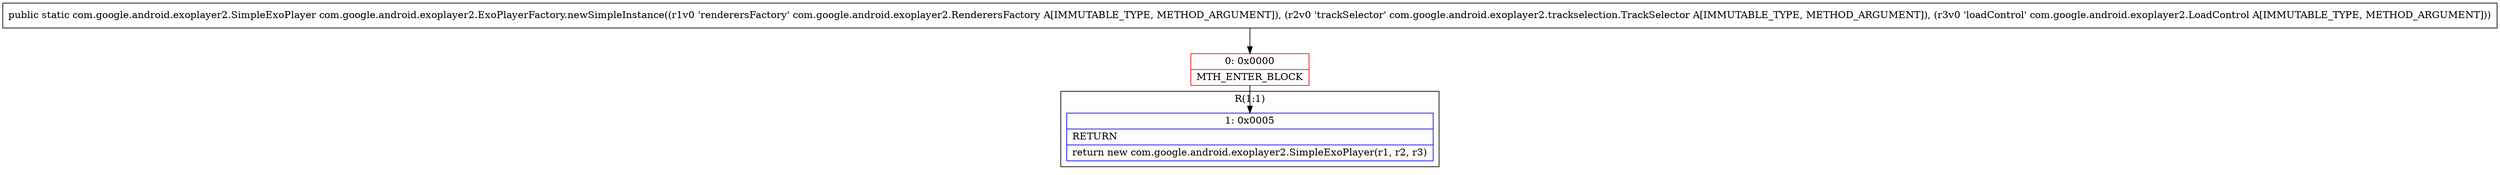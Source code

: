 digraph "CFG forcom.google.android.exoplayer2.ExoPlayerFactory.newSimpleInstance(Lcom\/google\/android\/exoplayer2\/RenderersFactory;Lcom\/google\/android\/exoplayer2\/trackselection\/TrackSelector;Lcom\/google\/android\/exoplayer2\/LoadControl;)Lcom\/google\/android\/exoplayer2\/SimpleExoPlayer;" {
subgraph cluster_Region_1832404659 {
label = "R(1:1)";
node [shape=record,color=blue];
Node_1 [shape=record,label="{1\:\ 0x0005|RETURN\l|return new com.google.android.exoplayer2.SimpleExoPlayer(r1, r2, r3)\l}"];
}
Node_0 [shape=record,color=red,label="{0\:\ 0x0000|MTH_ENTER_BLOCK\l}"];
MethodNode[shape=record,label="{public static com.google.android.exoplayer2.SimpleExoPlayer com.google.android.exoplayer2.ExoPlayerFactory.newSimpleInstance((r1v0 'renderersFactory' com.google.android.exoplayer2.RenderersFactory A[IMMUTABLE_TYPE, METHOD_ARGUMENT]), (r2v0 'trackSelector' com.google.android.exoplayer2.trackselection.TrackSelector A[IMMUTABLE_TYPE, METHOD_ARGUMENT]), (r3v0 'loadControl' com.google.android.exoplayer2.LoadControl A[IMMUTABLE_TYPE, METHOD_ARGUMENT])) }"];
MethodNode -> Node_0;
Node_0 -> Node_1;
}

